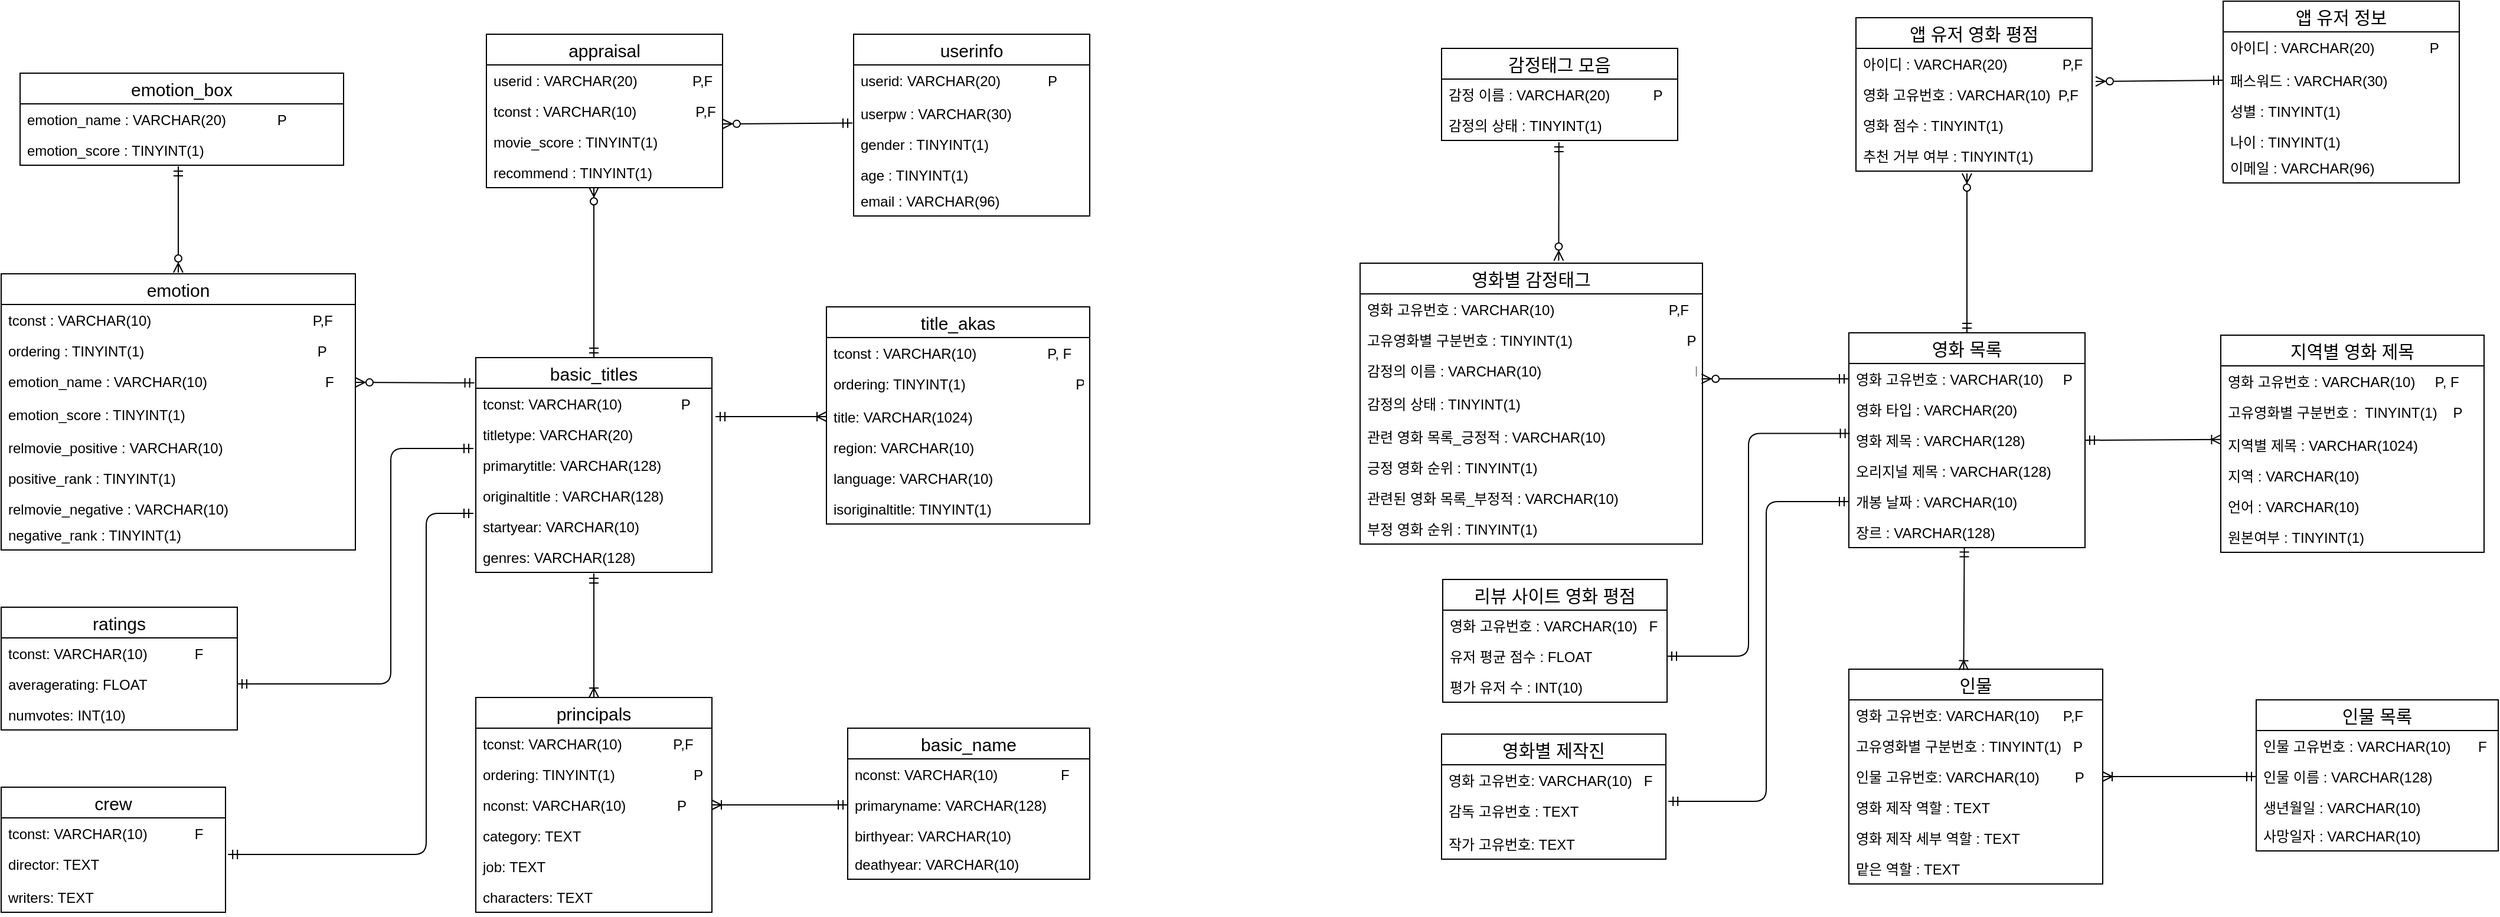<mxfile pages="1" version="11.2.1" type="device"><diagram id="sOajWOalofP42Rp4OUkH" name="페이지-1"><mxGraphModel dx="3399" dy="3092" grid="1" gridSize="10" guides="1" tooltips="1" connect="1" arrows="1" fold="1" page="1" pageScale="1" pageWidth="827" pageHeight="1169" background="#FFFFFF" math="0" shadow="0"><root><mxCell id="0"/><mxCell id="1" parent="0"/><mxCell id="unafN3oEs9riBc13xhDx-1" value="principals" style="swimlane;fontStyle=0;childLayout=stackLayout;horizontal=1;startSize=26;fillColor=none;horizontalStack=0;resizeParent=1;resizeParentMax=0;resizeLast=0;collapsible=1;marginBottom=0;fontSize=15;" parent="1" vertex="1"><mxGeometry x="-1328" y="-826" width="200" height="182" as="geometry"><mxRectangle x="-1328" y="-826" width="100" height="26" as="alternateBounds"/></mxGeometry></mxCell><mxCell id="unafN3oEs9riBc13xhDx-2" value="tconst: VARCHAR(10)             P,F&#10;" style="text;strokeColor=none;fillColor=none;align=left;verticalAlign=top;spacingLeft=4;spacingRight=4;overflow=hidden;rotatable=0;points=[[0,0.5],[1,0.5]];portConstraint=eastwest;" parent="unafN3oEs9riBc13xhDx-1" vertex="1"><mxGeometry y="26" width="200" height="26" as="geometry"/></mxCell><mxCell id="unafN3oEs9riBc13xhDx-65" value="ordering: TINYINT(1)                    P" style="text;strokeColor=none;fillColor=none;align=left;verticalAlign=top;spacingLeft=4;spacingRight=4;overflow=hidden;rotatable=0;points=[[0,0.5],[1,0.5]];portConstraint=eastwest;" parent="unafN3oEs9riBc13xhDx-1" vertex="1"><mxGeometry y="52" width="200" height="26" as="geometry"/></mxCell><mxCell id="unafN3oEs9riBc13xhDx-5" value="nconst: VARCHAR(10)             P" style="text;strokeColor=none;fillColor=none;align=left;verticalAlign=top;spacingLeft=4;spacingRight=4;overflow=hidden;rotatable=0;points=[[0,0.5],[1,0.5]];portConstraint=eastwest;" parent="unafN3oEs9riBc13xhDx-1" vertex="1"><mxGeometry y="78" width="200" height="26" as="geometry"/></mxCell><mxCell id="LDyvSLcfqsrgPb8HqYmG-8" value="category: TEXT" style="text;strokeColor=none;fillColor=none;align=left;verticalAlign=top;spacingLeft=4;spacingRight=4;overflow=hidden;rotatable=0;points=[[0,0.5],[1,0.5]];portConstraint=eastwest;" parent="unafN3oEs9riBc13xhDx-1" vertex="1"><mxGeometry y="104" width="200" height="26" as="geometry"/></mxCell><mxCell id="unafN3oEs9riBc13xhDx-12" value="job: TEXT" style="text;strokeColor=none;fillColor=none;align=left;verticalAlign=top;spacingLeft=4;spacingRight=4;overflow=hidden;rotatable=0;points=[[0,0.5],[1,0.5]];portConstraint=eastwest;" parent="unafN3oEs9riBc13xhDx-1" vertex="1"><mxGeometry y="130" width="200" height="26" as="geometry"/></mxCell><mxCell id="unafN3oEs9riBc13xhDx-11" value="characters: TEXT" style="text;strokeColor=none;fillColor=none;align=left;verticalAlign=top;spacingLeft=4;spacingRight=4;overflow=hidden;rotatable=0;points=[[0,0.5],[1,0.5]];portConstraint=eastwest;" parent="unafN3oEs9riBc13xhDx-1" vertex="1"><mxGeometry y="156" width="200" height="26" as="geometry"/></mxCell><mxCell id="unafN3oEs9riBc13xhDx-14" value="basic_titles" style="swimlane;fontStyle=0;childLayout=stackLayout;horizontal=1;startSize=26;fillColor=none;horizontalStack=0;resizeParent=1;resizeParentMax=0;resizeLast=0;collapsible=1;marginBottom=0;fontSize=15;" parent="1" vertex="1"><mxGeometry x="-1328" y="-1114" width="200" height="182" as="geometry"/></mxCell><mxCell id="unafN3oEs9riBc13xhDx-15" value="tconst: VARCHAR(10)               P" style="text;strokeColor=none;fillColor=none;align=left;verticalAlign=top;spacingLeft=4;spacingRight=4;overflow=hidden;rotatable=0;points=[[0,0.5],[1,0.5]];portConstraint=eastwest;" parent="unafN3oEs9riBc13xhDx-14" vertex="1"><mxGeometry y="26" width="200" height="26" as="geometry"/></mxCell><mxCell id="unafN3oEs9riBc13xhDx-16" value="titletype: VARCHAR(20)" style="text;strokeColor=none;fillColor=none;align=left;verticalAlign=top;spacingLeft=4;spacingRight=4;overflow=hidden;rotatable=0;points=[[0,0.5],[1,0.5]];portConstraint=eastwest;" parent="unafN3oEs9riBc13xhDx-14" vertex="1"><mxGeometry y="52" width="200" height="26" as="geometry"/></mxCell><mxCell id="unafN3oEs9riBc13xhDx-17" value="primarytitle: VARCHAR(128)" style="text;strokeColor=none;fillColor=none;align=left;verticalAlign=top;spacingLeft=4;spacingRight=4;overflow=hidden;rotatable=0;points=[[0,0.5],[1,0.5]];portConstraint=eastwest;" parent="unafN3oEs9riBc13xhDx-14" vertex="1"><mxGeometry y="78" width="200" height="26" as="geometry"/></mxCell><mxCell id="unafN3oEs9riBc13xhDx-18" value="originaltitle : VARCHAR(128)" style="text;strokeColor=none;fillColor=none;align=left;verticalAlign=top;spacingLeft=4;spacingRight=4;overflow=hidden;rotatable=0;points=[[0,0.5],[1,0.5]];portConstraint=eastwest;" parent="unafN3oEs9riBc13xhDx-14" vertex="1"><mxGeometry y="104" width="200" height="26" as="geometry"/></mxCell><mxCell id="R6sBIjJAqHgI2hsBgSnD-3" value="startyear: VARCHAR(10)" style="text;strokeColor=none;fillColor=none;align=left;verticalAlign=top;spacingLeft=4;spacingRight=4;overflow=hidden;rotatable=0;points=[[0,0.5],[1,0.5]];portConstraint=eastwest;" parent="unafN3oEs9riBc13xhDx-14" vertex="1"><mxGeometry y="130" width="200" height="26" as="geometry"/></mxCell><mxCell id="R6sBIjJAqHgI2hsBgSnD-2" value="genres: VARCHAR(128)" style="text;strokeColor=none;fillColor=none;align=left;verticalAlign=top;spacingLeft=4;spacingRight=4;overflow=hidden;rotatable=0;points=[[0,0.5],[1,0.5]];portConstraint=eastwest;" parent="unafN3oEs9riBc13xhDx-14" vertex="1"><mxGeometry y="156" width="200" height="26" as="geometry"/></mxCell><mxCell id="unafN3oEs9riBc13xhDx-21" value="basic_name" style="swimlane;fontStyle=0;childLayout=stackLayout;horizontal=1;startSize=26;fillColor=none;horizontalStack=0;resizeParent=1;resizeParentMax=0;resizeLast=0;collapsible=1;marginBottom=0;fontSize=15;" parent="1" vertex="1"><mxGeometry x="-1013" y="-800" width="205" height="128" as="geometry"/></mxCell><mxCell id="unafN3oEs9riBc13xhDx-22" value="nconst: VARCHAR(10)                F" style="text;strokeColor=none;fillColor=none;align=left;verticalAlign=top;spacingLeft=4;spacingRight=4;overflow=hidden;rotatable=0;points=[[0,0.5],[1,0.5]];portConstraint=eastwest;" parent="unafN3oEs9riBc13xhDx-21" vertex="1"><mxGeometry y="26" width="205" height="26" as="geometry"/></mxCell><mxCell id="unafN3oEs9riBc13xhDx-23" value="primaryname: VARCHAR(128)" style="text;strokeColor=none;fillColor=none;align=left;verticalAlign=top;spacingLeft=4;spacingRight=4;overflow=hidden;rotatable=0;points=[[0,0.5],[1,0.5]];portConstraint=eastwest;" parent="unafN3oEs9riBc13xhDx-21" vertex="1"><mxGeometry y="52" width="205" height="26" as="geometry"/></mxCell><mxCell id="unafN3oEs9riBc13xhDx-24" value="birthyear: VARCHAR(10)" style="text;strokeColor=none;fillColor=none;align=left;verticalAlign=top;spacingLeft=4;spacingRight=4;overflow=hidden;rotatable=0;points=[[0,0.5],[1,0.5]];portConstraint=eastwest;" parent="unafN3oEs9riBc13xhDx-21" vertex="1"><mxGeometry y="78" width="205" height="24" as="geometry"/></mxCell><mxCell id="unafN3oEs9riBc13xhDx-25" value="deathyear: VARCHAR(10)" style="text;strokeColor=none;fillColor=none;align=left;verticalAlign=top;spacingLeft=4;spacingRight=4;overflow=hidden;rotatable=0;points=[[0,0.5],[1,0.5]];portConstraint=eastwest;" parent="unafN3oEs9riBc13xhDx-21" vertex="1"><mxGeometry y="102" width="205" height="26" as="geometry"/></mxCell><mxCell id="unafN3oEs9riBc13xhDx-26" value="crew" style="swimlane;fontStyle=0;childLayout=stackLayout;horizontal=1;startSize=26;fillColor=none;horizontalStack=0;resizeParent=1;resizeParentMax=0;resizeLast=0;collapsible=1;marginBottom=0;fontSize=15;" parent="1" vertex="1"><mxGeometry x="-1730" y="-750" width="190" height="106" as="geometry"/></mxCell><mxCell id="unafN3oEs9riBc13xhDx-27" value="tconst: VARCHAR(10)            F" style="text;strokeColor=none;fillColor=none;align=left;verticalAlign=top;spacingLeft=4;spacingRight=4;overflow=hidden;rotatable=0;points=[[0,0.5],[1,0.5]];portConstraint=eastwest;" parent="unafN3oEs9riBc13xhDx-26" vertex="1"><mxGeometry y="26" width="190" height="26" as="geometry"/></mxCell><mxCell id="unafN3oEs9riBc13xhDx-28" value="director: TEXT" style="text;strokeColor=none;fillColor=none;align=left;verticalAlign=top;spacingLeft=4;spacingRight=4;overflow=hidden;rotatable=0;points=[[0,0.5],[1,0.5]];portConstraint=eastwest;" parent="unafN3oEs9riBc13xhDx-26" vertex="1"><mxGeometry y="52" width="190" height="28" as="geometry"/></mxCell><mxCell id="unafN3oEs9riBc13xhDx-29" value="writers: TEXT" style="text;strokeColor=none;fillColor=none;align=left;verticalAlign=top;spacingLeft=4;spacingRight=4;overflow=hidden;rotatable=0;points=[[0,0.5],[1,0.5]];portConstraint=eastwest;" parent="unafN3oEs9riBc13xhDx-26" vertex="1"><mxGeometry y="80" width="190" height="26" as="geometry"/></mxCell><mxCell id="unafN3oEs9riBc13xhDx-31" value="title_akas" style="swimlane;fontStyle=0;childLayout=stackLayout;horizontal=1;startSize=26;fillColor=none;horizontalStack=0;resizeParent=1;resizeParentMax=0;resizeLast=0;collapsible=1;marginBottom=0;fontSize=15;" parent="1" vertex="1"><mxGeometry x="-1031" y="-1157" width="223" height="184" as="geometry"/></mxCell><mxCell id="unafN3oEs9riBc13xhDx-32" value="tconst : VARCHAR(10)                  P, F" style="text;strokeColor=none;fillColor=none;align=left;verticalAlign=top;spacingLeft=4;spacingRight=4;overflow=hidden;rotatable=0;points=[[0,0.5],[1,0.5]];portConstraint=eastwest;" parent="unafN3oEs9riBc13xhDx-31" vertex="1"><mxGeometry y="26" width="223" height="26" as="geometry"/></mxCell><mxCell id="unafN3oEs9riBc13xhDx-33" value="ordering: TINYINT(1)                            P" style="text;strokeColor=none;fillColor=none;align=left;verticalAlign=top;spacingLeft=4;spacingRight=4;overflow=hidden;rotatable=0;points=[[0,0.5],[1,0.5]];portConstraint=eastwest;" parent="unafN3oEs9riBc13xhDx-31" vertex="1"><mxGeometry y="52" width="223" height="28" as="geometry"/></mxCell><mxCell id="unafN3oEs9riBc13xhDx-42" value="title: VARCHAR(1024)" style="text;strokeColor=none;fillColor=none;align=left;verticalAlign=top;spacingLeft=4;spacingRight=4;overflow=hidden;rotatable=0;points=[[0,0.5],[1,0.5]];portConstraint=eastwest;" parent="unafN3oEs9riBc13xhDx-31" vertex="1"><mxGeometry y="80" width="223" height="26" as="geometry"/></mxCell><mxCell id="unafN3oEs9riBc13xhDx-44" value="region: VARCHAR(10)" style="text;strokeColor=none;fillColor=none;align=left;verticalAlign=top;spacingLeft=4;spacingRight=4;overflow=hidden;rotatable=0;points=[[0,0.5],[1,0.5]];portConstraint=eastwest;" parent="unafN3oEs9riBc13xhDx-31" vertex="1"><mxGeometry y="106" width="223" height="26" as="geometry"/></mxCell><mxCell id="unafN3oEs9riBc13xhDx-41" value="language: VARCHAR(10)" style="text;strokeColor=none;fillColor=none;align=left;verticalAlign=top;spacingLeft=4;spacingRight=4;overflow=hidden;rotatable=0;points=[[0,0.5],[1,0.5]];portConstraint=eastwest;" parent="unafN3oEs9riBc13xhDx-31" vertex="1"><mxGeometry y="132" width="223" height="26" as="geometry"/></mxCell><mxCell id="unafN3oEs9riBc13xhDx-35" value="isoriginaltitle: TINYINT(1)" style="text;strokeColor=none;fillColor=none;align=left;verticalAlign=top;spacingLeft=4;spacingRight=4;overflow=hidden;rotatable=0;points=[[0,0.5],[1,0.5]];portConstraint=eastwest;" parent="unafN3oEs9riBc13xhDx-31" vertex="1"><mxGeometry y="158" width="223" height="26" as="geometry"/></mxCell><mxCell id="ZAa2g4NeFyFSx5lkICHH-17" value="" style="edgeStyle=elbowEdgeStyle;fontSize=12;html=1;endArrow=ERmandOne;startArrow=ERmandOne;exitX=1;exitY=0.5;exitDx=0;exitDy=0;entryX=-0.01;entryY=-0.038;entryDx=0;entryDy=0;entryPerimeter=0;" parent="1" source="unafN3oEs9riBc13xhDx-38" target="unafN3oEs9riBc13xhDx-17" edge="1"><mxGeometry width="100" height="100" relative="1" as="geometry"><mxPoint x="-1338" y="-705" as="sourcePoint"/><mxPoint x="-1331" y="-963" as="targetPoint"/><Array as="points"><mxPoint x="-1400" y="-920"/><mxPoint x="-1430" y="-880"/><mxPoint x="-1358" y="-804"/></Array></mxGeometry></mxCell><mxCell id="ZAa2g4NeFyFSx5lkICHH-18" value="" style="fontSize=12;html=1;endArrow=ERmandOne;startArrow=ERmandOne;exitX=1.011;exitY=0.179;exitDx=0;exitDy=0;exitPerimeter=0;edgeStyle=elbowEdgeStyle;entryX=-0.01;entryY=0.077;entryDx=0;entryDy=0;entryPerimeter=0;" parent="1" source="unafN3oEs9riBc13xhDx-28" target="R6sBIjJAqHgI2hsBgSnD-3" edge="1"><mxGeometry width="100" height="100" relative="1" as="geometry"><mxPoint x="-1397.5" y="-1090.5" as="sourcePoint"/><mxPoint x="-1350" y="-780" as="targetPoint"/><Array as="points"><mxPoint x="-1370" y="-860"/></Array></mxGeometry></mxCell><mxCell id="ZAa2g4NeFyFSx5lkICHH-30" value="" style="fontSize=12;html=1;endArrow=ERoneToMany;startArrow=ERmandOne;exitX=1.015;exitY=0.923;exitDx=0;exitDy=0;entryX=0;entryY=0.5;entryDx=0;entryDy=0;exitPerimeter=0;" parent="1" source="unafN3oEs9riBc13xhDx-15" target="unafN3oEs9riBc13xhDx-42" edge="1"><mxGeometry width="100" height="100" relative="1" as="geometry"><mxPoint x="-1118" y="-1034" as="sourcePoint"/><mxPoint x="-1078" y="-1024" as="targetPoint"/></mxGeometry></mxCell><mxCell id="M5zC4gWMA40c4Kz6L35v-1" value="userinfo" style="swimlane;fontStyle=0;childLayout=stackLayout;horizontal=1;startSize=26;fillColor=none;horizontalStack=0;resizeParent=1;resizeParentMax=0;resizeLast=0;collapsible=1;marginBottom=0;fontSize=15;" parent="1" vertex="1"><mxGeometry x="-1008" y="-1388" width="200" height="154" as="geometry"/></mxCell><mxCell id="M5zC4gWMA40c4Kz6L35v-2" value="userid: VARCHAR(20)            P" style="text;strokeColor=none;fillColor=none;align=left;verticalAlign=top;spacingLeft=4;spacingRight=4;overflow=hidden;rotatable=0;points=[[0,0.5],[1,0.5]];portConstraint=eastwest;" parent="M5zC4gWMA40c4Kz6L35v-1" vertex="1"><mxGeometry y="26" width="200" height="28" as="geometry"/></mxCell><mxCell id="M5zC4gWMA40c4Kz6L35v-4" value="userpw : VARCHAR(30)" style="text;strokeColor=none;fillColor=none;align=left;verticalAlign=top;spacingLeft=4;spacingRight=4;overflow=hidden;rotatable=0;points=[[0,0.5],[1,0.5]];portConstraint=eastwest;" parent="M5zC4gWMA40c4Kz6L35v-1" vertex="1"><mxGeometry y="54" width="200" height="26" as="geometry"/></mxCell><mxCell id="M5zC4gWMA40c4Kz6L35v-5" value="gender : TINYINT(1)" style="text;strokeColor=none;fillColor=none;align=left;verticalAlign=top;spacingLeft=4;spacingRight=4;overflow=hidden;rotatable=0;points=[[0,0.5],[1,0.5]];portConstraint=eastwest;" parent="M5zC4gWMA40c4Kz6L35v-1" vertex="1"><mxGeometry y="80" width="200" height="26" as="geometry"/></mxCell><mxCell id="M5zC4gWMA40c4Kz6L35v-6" value="age : TINYINT(1)" style="text;strokeColor=none;fillColor=none;align=left;verticalAlign=top;spacingLeft=4;spacingRight=4;overflow=hidden;rotatable=0;points=[[0,0.5],[1,0.5]];portConstraint=eastwest;" parent="M5zC4gWMA40c4Kz6L35v-1" vertex="1"><mxGeometry y="106" width="200" height="22" as="geometry"/></mxCell><mxCell id="M5zC4gWMA40c4Kz6L35v-8" value="email : VARCHAR(96)" style="text;strokeColor=none;fillColor=none;align=left;verticalAlign=top;spacingLeft=4;spacingRight=4;overflow=hidden;rotatable=0;points=[[0,0.5],[1,0.5]];portConstraint=eastwest;" parent="M5zC4gWMA40c4Kz6L35v-1" vertex="1"><mxGeometry y="128" width="200" height="26" as="geometry"/></mxCell><mxCell id="FmkLaqFrpHf8xXZrrPu1-1" value="appraisal" style="swimlane;fontStyle=0;childLayout=stackLayout;horizontal=1;startSize=26;fillColor=none;horizontalStack=0;resizeParent=1;resizeParentMax=0;resizeLast=0;collapsible=1;marginBottom=0;fontSize=15;" parent="1" vertex="1"><mxGeometry x="-1319" y="-1388" width="200" height="130" as="geometry"/></mxCell><mxCell id="FmkLaqFrpHf8xXZrrPu1-2" value="userid : VARCHAR(20)              P,F" style="text;strokeColor=none;fillColor=none;align=left;verticalAlign=top;spacingLeft=4;spacingRight=4;overflow=hidden;rotatable=0;points=[[0,0.5],[1,0.5]];portConstraint=eastwest;" parent="FmkLaqFrpHf8xXZrrPu1-1" vertex="1"><mxGeometry y="26" width="200" height="26" as="geometry"/></mxCell><mxCell id="FmkLaqFrpHf8xXZrrPu1-3" value="tconst : VARCHAR(10)               P,F" style="text;strokeColor=none;fillColor=none;align=left;verticalAlign=top;spacingLeft=4;spacingRight=4;overflow=hidden;rotatable=0;points=[[0,0.5],[1,0.5]];portConstraint=eastwest;" parent="FmkLaqFrpHf8xXZrrPu1-1" vertex="1"><mxGeometry y="52" width="200" height="26" as="geometry"/></mxCell><mxCell id="FmkLaqFrpHf8xXZrrPu1-8" value="movie_score : TINYINT(1)" style="text;strokeColor=none;fillColor=none;align=left;verticalAlign=top;spacingLeft=4;spacingRight=4;overflow=hidden;rotatable=0;points=[[0,0.5],[1,0.5]];portConstraint=eastwest;" parent="FmkLaqFrpHf8xXZrrPu1-1" vertex="1"><mxGeometry y="78" width="200" height="26" as="geometry"/></mxCell><mxCell id="eRnWLPPPc3MpcSyawY_X-75" value="recommend : TINYINT(1)" style="text;strokeColor=none;fillColor=none;align=left;verticalAlign=top;spacingLeft=4;spacingRight=4;overflow=hidden;rotatable=0;points=[[0,0.5],[1,0.5]];portConstraint=eastwest;" parent="FmkLaqFrpHf8xXZrrPu1-1" vertex="1"><mxGeometry y="104" width="200" height="26" as="geometry"/></mxCell><mxCell id="FmkLaqFrpHf8xXZrrPu1-27" value="인물" style="swimlane;fontStyle=0;childLayout=stackLayout;horizontal=1;startSize=26;fillColor=none;horizontalStack=0;resizeParent=1;resizeParentMax=0;resizeLast=0;collapsible=1;marginBottom=0;fontSize=15;" parent="1" vertex="1"><mxGeometry x="-165" y="-850" width="215" height="182" as="geometry"><mxRectangle x="-1328" y="-826" width="100" height="26" as="alternateBounds"/></mxGeometry></mxCell><mxCell id="FmkLaqFrpHf8xXZrrPu1-28" value="영화 고유번호: VARCHAR(10)      P,F&#10;" style="text;strokeColor=none;fillColor=none;align=left;verticalAlign=top;spacingLeft=4;spacingRight=4;overflow=hidden;rotatable=0;points=[[0,0.5],[1,0.5]];portConstraint=eastwest;" parent="FmkLaqFrpHf8xXZrrPu1-27" vertex="1"><mxGeometry y="26" width="215" height="26" as="geometry"/></mxCell><mxCell id="FmkLaqFrpHf8xXZrrPu1-29" value="고유영화별 구분번호 : TINYINT(1)   P" style="text;strokeColor=none;fillColor=none;align=left;verticalAlign=top;spacingLeft=4;spacingRight=4;overflow=hidden;rotatable=0;points=[[0,0.5],[1,0.5]];portConstraint=eastwest;" parent="FmkLaqFrpHf8xXZrrPu1-27" vertex="1"><mxGeometry y="52" width="215" height="26" as="geometry"/></mxCell><mxCell id="FmkLaqFrpHf8xXZrrPu1-30" value="인물 고유번호: VARCHAR(10)         P" style="text;strokeColor=none;fillColor=none;align=left;verticalAlign=top;spacingLeft=4;spacingRight=4;overflow=hidden;rotatable=0;points=[[0,0.5],[1,0.5]];portConstraint=eastwest;" parent="FmkLaqFrpHf8xXZrrPu1-27" vertex="1"><mxGeometry y="78" width="215" height="26" as="geometry"/></mxCell><mxCell id="FmkLaqFrpHf8xXZrrPu1-31" value="영화 제작 역할 : TEXT" style="text;strokeColor=none;fillColor=none;align=left;verticalAlign=top;spacingLeft=4;spacingRight=4;overflow=hidden;rotatable=0;points=[[0,0.5],[1,0.5]];portConstraint=eastwest;" parent="FmkLaqFrpHf8xXZrrPu1-27" vertex="1"><mxGeometry y="104" width="215" height="26" as="geometry"/></mxCell><mxCell id="FmkLaqFrpHf8xXZrrPu1-32" value="영화 제작 세부 역할 : TEXT" style="text;strokeColor=none;fillColor=none;align=left;verticalAlign=top;spacingLeft=4;spacingRight=4;overflow=hidden;rotatable=0;points=[[0,0.5],[1,0.5]];portConstraint=eastwest;" parent="FmkLaqFrpHf8xXZrrPu1-27" vertex="1"><mxGeometry y="130" width="215" height="26" as="geometry"/></mxCell><mxCell id="FmkLaqFrpHf8xXZrrPu1-33" value="맡은 역할 : TEXT" style="text;strokeColor=none;fillColor=none;align=left;verticalAlign=top;spacingLeft=4;spacingRight=4;overflow=hidden;rotatable=0;points=[[0,0.5],[1,0.5]];portConstraint=eastwest;" parent="FmkLaqFrpHf8xXZrrPu1-27" vertex="1"><mxGeometry y="156" width="215" height="26" as="geometry"/></mxCell><mxCell id="FmkLaqFrpHf8xXZrrPu1-34" value="영화 목록" style="swimlane;fontStyle=0;childLayout=stackLayout;horizontal=1;startSize=26;fillColor=none;horizontalStack=0;resizeParent=1;resizeParentMax=0;resizeLast=0;collapsible=1;marginBottom=0;fontSize=15;" parent="1" vertex="1"><mxGeometry x="-165" y="-1135" width="200" height="182" as="geometry"/></mxCell><mxCell id="FmkLaqFrpHf8xXZrrPu1-35" value="영화 고유번호 : VARCHAR(10)     P" style="text;strokeColor=none;fillColor=none;align=left;verticalAlign=top;spacingLeft=4;spacingRight=4;overflow=hidden;rotatable=0;points=[[0,0.5],[1,0.5]];portConstraint=eastwest;" parent="FmkLaqFrpHf8xXZrrPu1-34" vertex="1"><mxGeometry y="26" width="200" height="26" as="geometry"/></mxCell><mxCell id="FmkLaqFrpHf8xXZrrPu1-36" value="영화 타입 : VARCHAR(20)" style="text;strokeColor=none;fillColor=none;align=left;verticalAlign=top;spacingLeft=4;spacingRight=4;overflow=hidden;rotatable=0;points=[[0,0.5],[1,0.5]];portConstraint=eastwest;" parent="FmkLaqFrpHf8xXZrrPu1-34" vertex="1"><mxGeometry y="52" width="200" height="26" as="geometry"/></mxCell><mxCell id="FmkLaqFrpHf8xXZrrPu1-37" value="영화 제목 : VARCHAR(128)" style="text;strokeColor=none;fillColor=none;align=left;verticalAlign=top;spacingLeft=4;spacingRight=4;overflow=hidden;rotatable=0;points=[[0,0.5],[1,0.5]];portConstraint=eastwest;" parent="FmkLaqFrpHf8xXZrrPu1-34" vertex="1"><mxGeometry y="78" width="200" height="26" as="geometry"/></mxCell><mxCell id="FmkLaqFrpHf8xXZrrPu1-38" value="오리지널 제목 : VARCHAR(128)" style="text;strokeColor=none;fillColor=none;align=left;verticalAlign=top;spacingLeft=4;spacingRight=4;overflow=hidden;rotatable=0;points=[[0,0.5],[1,0.5]];portConstraint=eastwest;" parent="FmkLaqFrpHf8xXZrrPu1-34" vertex="1"><mxGeometry y="104" width="200" height="26" as="geometry"/></mxCell><mxCell id="FmkLaqFrpHf8xXZrrPu1-39" value="개봉 날짜 : VARCHAR(10)" style="text;strokeColor=none;fillColor=none;align=left;verticalAlign=top;spacingLeft=4;spacingRight=4;overflow=hidden;rotatable=0;points=[[0,0.5],[1,0.5]];portConstraint=eastwest;" parent="FmkLaqFrpHf8xXZrrPu1-34" vertex="1"><mxGeometry y="130" width="200" height="26" as="geometry"/></mxCell><mxCell id="FmkLaqFrpHf8xXZrrPu1-40" value="장르 : VARCHAR(128)" style="text;strokeColor=none;fillColor=none;align=left;verticalAlign=top;spacingLeft=4;spacingRight=4;overflow=hidden;rotatable=0;points=[[0,0.5],[1,0.5]];portConstraint=eastwest;" parent="FmkLaqFrpHf8xXZrrPu1-34" vertex="1"><mxGeometry y="156" width="200" height="26" as="geometry"/></mxCell><mxCell id="FmkLaqFrpHf8xXZrrPu1-41" value="인물 목록" style="swimlane;fontStyle=0;childLayout=stackLayout;horizontal=1;startSize=26;fillColor=none;horizontalStack=0;resizeParent=1;resizeParentMax=0;resizeLast=0;collapsible=1;marginBottom=0;fontSize=15;" parent="1" vertex="1"><mxGeometry x="180" y="-824" width="205" height="128" as="geometry"/></mxCell><mxCell id="FmkLaqFrpHf8xXZrrPu1-42" value="인물 고유번호 : VARCHAR(10)       F" style="text;strokeColor=none;fillColor=none;align=left;verticalAlign=top;spacingLeft=4;spacingRight=4;overflow=hidden;rotatable=0;points=[[0,0.5],[1,0.5]];portConstraint=eastwest;" parent="FmkLaqFrpHf8xXZrrPu1-41" vertex="1"><mxGeometry y="26" width="205" height="26" as="geometry"/></mxCell><mxCell id="FmkLaqFrpHf8xXZrrPu1-43" value="인물 이름 : VARCHAR(128)" style="text;strokeColor=none;fillColor=none;align=left;verticalAlign=top;spacingLeft=4;spacingRight=4;overflow=hidden;rotatable=0;points=[[0,0.5],[1,0.5]];portConstraint=eastwest;" parent="FmkLaqFrpHf8xXZrrPu1-41" vertex="1"><mxGeometry y="52" width="205" height="26" as="geometry"/></mxCell><mxCell id="FmkLaqFrpHf8xXZrrPu1-44" value="생년월일 : VARCHAR(10)" style="text;strokeColor=none;fillColor=none;align=left;verticalAlign=top;spacingLeft=4;spacingRight=4;overflow=hidden;rotatable=0;points=[[0,0.5],[1,0.5]];portConstraint=eastwest;" parent="FmkLaqFrpHf8xXZrrPu1-41" vertex="1"><mxGeometry y="78" width="205" height="24" as="geometry"/></mxCell><mxCell id="FmkLaqFrpHf8xXZrrPu1-45" value="사망일자 : VARCHAR(10)" style="text;strokeColor=none;fillColor=none;align=left;verticalAlign=top;spacingLeft=4;spacingRight=4;overflow=hidden;rotatable=0;points=[[0,0.5],[1,0.5]];portConstraint=eastwest;" parent="FmkLaqFrpHf8xXZrrPu1-41" vertex="1"><mxGeometry y="102" width="205" height="26" as="geometry"/></mxCell><mxCell id="FmkLaqFrpHf8xXZrrPu1-46" value="영화별 제작진" style="swimlane;fontStyle=0;childLayout=stackLayout;horizontal=1;startSize=26;fillColor=none;horizontalStack=0;resizeParent=1;resizeParentMax=0;resizeLast=0;collapsible=1;marginBottom=0;fontSize=15;" parent="1" vertex="1"><mxGeometry x="-510" y="-795" width="190" height="106" as="geometry"/></mxCell><mxCell id="FmkLaqFrpHf8xXZrrPu1-47" value="영화 고유번호: VARCHAR(10)   F" style="text;strokeColor=none;fillColor=none;align=left;verticalAlign=top;spacingLeft=4;spacingRight=4;overflow=hidden;rotatable=0;points=[[0,0.5],[1,0.5]];portConstraint=eastwest;" parent="FmkLaqFrpHf8xXZrrPu1-46" vertex="1"><mxGeometry y="26" width="190" height="26" as="geometry"/></mxCell><mxCell id="FmkLaqFrpHf8xXZrrPu1-48" value="감독 고유번호 : TEXT" style="text;strokeColor=none;fillColor=none;align=left;verticalAlign=top;spacingLeft=4;spacingRight=4;overflow=hidden;rotatable=0;points=[[0,0.5],[1,0.5]];portConstraint=eastwest;" parent="FmkLaqFrpHf8xXZrrPu1-46" vertex="1"><mxGeometry y="52" width="190" height="28" as="geometry"/></mxCell><mxCell id="FmkLaqFrpHf8xXZrrPu1-49" value="작가 고유번호: TEXT" style="text;strokeColor=none;fillColor=none;align=left;verticalAlign=top;spacingLeft=4;spacingRight=4;overflow=hidden;rotatable=0;points=[[0,0.5],[1,0.5]];portConstraint=eastwest;" parent="FmkLaqFrpHf8xXZrrPu1-46" vertex="1"><mxGeometry y="80" width="190" height="26" as="geometry"/></mxCell><mxCell id="FmkLaqFrpHf8xXZrrPu1-50" value="지역별 영화 제목" style="swimlane;fontStyle=0;childLayout=stackLayout;horizontal=1;startSize=26;fillColor=none;horizontalStack=0;resizeParent=1;resizeParentMax=0;resizeLast=0;collapsible=1;marginBottom=0;fontSize=15;" parent="1" vertex="1"><mxGeometry x="150" y="-1133" width="223" height="184" as="geometry"/></mxCell><mxCell id="FmkLaqFrpHf8xXZrrPu1-51" value="영화 고유번호 : VARCHAR(10)     P, F" style="text;strokeColor=none;fillColor=none;align=left;verticalAlign=top;spacingLeft=4;spacingRight=4;overflow=hidden;rotatable=0;points=[[0,0.5],[1,0.5]];portConstraint=eastwest;" parent="FmkLaqFrpHf8xXZrrPu1-50" vertex="1"><mxGeometry y="26" width="223" height="26" as="geometry"/></mxCell><mxCell id="FmkLaqFrpHf8xXZrrPu1-52" value="고유영화별 구분번호 :  TINYINT(1)    P" style="text;strokeColor=none;fillColor=none;align=left;verticalAlign=top;spacingLeft=4;spacingRight=4;overflow=hidden;rotatable=0;points=[[0,0.5],[1,0.5]];portConstraint=eastwest;" parent="FmkLaqFrpHf8xXZrrPu1-50" vertex="1"><mxGeometry y="52" width="223" height="28" as="geometry"/></mxCell><mxCell id="FmkLaqFrpHf8xXZrrPu1-53" value="지역별 제목 : VARCHAR(1024)" style="text;strokeColor=none;fillColor=none;align=left;verticalAlign=top;spacingLeft=4;spacingRight=4;overflow=hidden;rotatable=0;points=[[0,0.5],[1,0.5]];portConstraint=eastwest;" parent="FmkLaqFrpHf8xXZrrPu1-50" vertex="1"><mxGeometry y="80" width="223" height="26" as="geometry"/></mxCell><mxCell id="FmkLaqFrpHf8xXZrrPu1-54" value="지역 : VARCHAR(10)" style="text;strokeColor=none;fillColor=none;align=left;verticalAlign=top;spacingLeft=4;spacingRight=4;overflow=hidden;rotatable=0;points=[[0,0.5],[1,0.5]];portConstraint=eastwest;" parent="FmkLaqFrpHf8xXZrrPu1-50" vertex="1"><mxGeometry y="106" width="223" height="26" as="geometry"/></mxCell><mxCell id="FmkLaqFrpHf8xXZrrPu1-55" value="언어 : VARCHAR(10)" style="text;strokeColor=none;fillColor=none;align=left;verticalAlign=top;spacingLeft=4;spacingRight=4;overflow=hidden;rotatable=0;points=[[0,0.5],[1,0.5]];portConstraint=eastwest;" parent="FmkLaqFrpHf8xXZrrPu1-50" vertex="1"><mxGeometry y="132" width="223" height="26" as="geometry"/></mxCell><mxCell id="FmkLaqFrpHf8xXZrrPu1-58" value="원본여부 : TINYINT(1)" style="text;strokeColor=none;fillColor=none;align=left;verticalAlign=top;spacingLeft=4;spacingRight=4;overflow=hidden;rotatable=0;points=[[0,0.5],[1,0.5]];portConstraint=eastwest;" parent="FmkLaqFrpHf8xXZrrPu1-50" vertex="1"><mxGeometry y="158" width="223" height="26" as="geometry"/></mxCell><mxCell id="FmkLaqFrpHf8xXZrrPu1-59" value="리뷰 사이트 영화 평점" style="swimlane;fontStyle=0;childLayout=stackLayout;horizontal=1;startSize=26;fillColor=none;horizontalStack=0;resizeParent=1;resizeParentMax=0;resizeLast=0;collapsible=1;marginBottom=0;fontSize=15;" parent="1" vertex="1"><mxGeometry x="-509" y="-926" width="190" height="104" as="geometry"/></mxCell><mxCell id="FmkLaqFrpHf8xXZrrPu1-60" value="영화 고유번호 : VARCHAR(10)   F" style="text;strokeColor=none;fillColor=none;align=left;verticalAlign=top;spacingLeft=4;spacingRight=4;overflow=hidden;rotatable=0;points=[[0,0.5],[1,0.5]];portConstraint=eastwest;" parent="FmkLaqFrpHf8xXZrrPu1-59" vertex="1"><mxGeometry y="26" width="190" height="26" as="geometry"/></mxCell><mxCell id="FmkLaqFrpHf8xXZrrPu1-61" value="유저 평균 점수 : FLOAT" style="text;strokeColor=none;fillColor=none;align=left;verticalAlign=top;spacingLeft=4;spacingRight=4;overflow=hidden;rotatable=0;points=[[0,0.5],[1,0.5]];portConstraint=eastwest;" parent="FmkLaqFrpHf8xXZrrPu1-59" vertex="1"><mxGeometry y="52" width="190" height="26" as="geometry"/></mxCell><mxCell id="FmkLaqFrpHf8xXZrrPu1-62" value="평가 유저 수 : INT(10)" style="text;strokeColor=none;fillColor=none;align=left;verticalAlign=top;spacingLeft=4;spacingRight=4;overflow=hidden;rotatable=0;points=[[0,0.5],[1,0.5]];portConstraint=eastwest;" parent="FmkLaqFrpHf8xXZrrPu1-59" vertex="1"><mxGeometry y="78" width="190" height="26" as="geometry"/></mxCell><mxCell id="FmkLaqFrpHf8xXZrrPu1-63" value="영화별 감정태그" style="swimlane;fontStyle=0;childLayout=stackLayout;horizontal=1;startSize=26;fillColor=none;horizontalStack=0;resizeParent=1;resizeParentMax=0;resizeLast=0;collapsible=1;marginBottom=0;fontSize=15;" parent="1" vertex="1"><mxGeometry x="-579" y="-1194" width="290" height="238" as="geometry"/></mxCell><mxCell id="FmkLaqFrpHf8xXZrrPu1-64" value="영화 고유번호 : VARCHAR(10)                             P,F" style="text;strokeColor=none;fillColor=none;align=left;verticalAlign=top;spacingLeft=4;spacingRight=4;overflow=hidden;rotatable=0;points=[[0,0.5],[1,0.5]];portConstraint=eastwest;" parent="FmkLaqFrpHf8xXZrrPu1-63" vertex="1"><mxGeometry y="26" width="290" height="26" as="geometry"/></mxCell><mxCell id="eRnWLPPPc3MpcSyawY_X-22" value="고유영화별 구분번호 : TINYINT(1)                             P" style="text;strokeColor=none;fillColor=none;align=left;verticalAlign=top;spacingLeft=4;spacingRight=4;overflow=hidden;rotatable=0;points=[[0,0.5],[1,0.5]];portConstraint=eastwest;" parent="FmkLaqFrpHf8xXZrrPu1-63" vertex="1"><mxGeometry y="52" width="290" height="26" as="geometry"/></mxCell><mxCell id="FmkLaqFrpHf8xXZrrPu1-67" value="감정의 이름 : VARCHAR(10)                                       F" style="text;strokeColor=none;fillColor=none;align=left;verticalAlign=top;spacingLeft=4;spacingRight=4;overflow=hidden;rotatable=0;points=[[0,0.5],[1,0.5]];portConstraint=eastwest;" parent="FmkLaqFrpHf8xXZrrPu1-63" vertex="1"><mxGeometry y="78" width="290" height="28" as="geometry"/></mxCell><mxCell id="eRnWLPPPc3MpcSyawY_X-23" value="감정의 상태 : TINYINT(1) " style="text;strokeColor=none;fillColor=none;align=left;verticalAlign=top;spacingLeft=4;spacingRight=4;overflow=hidden;rotatable=0;points=[[0,0.5],[1,0.5]];portConstraint=eastwest;" parent="FmkLaqFrpHf8xXZrrPu1-63" vertex="1"><mxGeometry y="106" width="290" height="28" as="geometry"/></mxCell><mxCell id="eRnWLPPPc3MpcSyawY_X-21" value="관련 영화 목록_긍정적 : VARCHAR(10)" style="text;strokeColor=none;fillColor=none;align=left;verticalAlign=top;spacingLeft=4;spacingRight=4;overflow=hidden;rotatable=0;points=[[0,0.5],[1,0.5]];portConstraint=eastwest;" parent="FmkLaqFrpHf8xXZrrPu1-63" vertex="1"><mxGeometry y="134" width="290" height="26" as="geometry"/></mxCell><mxCell id="K9TvKe0-owbam0Df2WyF-1" value="긍정 영화 순위 : TINYINT(1)" style="text;strokeColor=none;fillColor=none;align=left;verticalAlign=top;spacingLeft=4;spacingRight=4;overflow=hidden;rotatable=0;points=[[0,0.5],[1,0.5]];portConstraint=eastwest;" parent="FmkLaqFrpHf8xXZrrPu1-63" vertex="1"><mxGeometry y="160" width="290" height="26" as="geometry"/></mxCell><mxCell id="FmkLaqFrpHf8xXZrrPu1-68" value="관련된 영화 목록_부정적 : VARCHAR(10)" style="text;strokeColor=none;fillColor=none;align=left;verticalAlign=top;spacingLeft=4;spacingRight=4;overflow=hidden;rotatable=0;points=[[0,0.5],[1,0.5]];portConstraint=eastwest;" parent="FmkLaqFrpHf8xXZrrPu1-63" vertex="1"><mxGeometry y="186" width="290" height="26" as="geometry"/></mxCell><mxCell id="K9TvKe0-owbam0Df2WyF-2" value="부정 영화 순위 : TINYINT(1)" style="text;strokeColor=none;fillColor=none;align=left;verticalAlign=top;spacingLeft=4;spacingRight=4;overflow=hidden;rotatable=0;points=[[0,0.5],[1,0.5]];portConstraint=eastwest;" parent="FmkLaqFrpHf8xXZrrPu1-63" vertex="1"><mxGeometry y="212" width="290" height="26" as="geometry"/></mxCell><mxCell id="FmkLaqFrpHf8xXZrrPu1-69" value="" style="edgeStyle=elbowEdgeStyle;fontSize=12;html=1;endArrow=ERmandOne;startArrow=ERmandOne;exitX=1;exitY=0.5;exitDx=0;exitDy=0;entryX=0.004;entryY=0.28;entryDx=0;entryDy=0;entryPerimeter=0;" parent="1" source="FmkLaqFrpHf8xXZrrPu1-61" target="FmkLaqFrpHf8xXZrrPu1-37" edge="1"><mxGeometry width="100" height="100" relative="1" as="geometry"><mxPoint x="-175" y="-726" as="sourcePoint"/><mxPoint x="-169" y="-1050" as="targetPoint"/><Array as="points"><mxPoint x="-250" y="-1020"/></Array></mxGeometry></mxCell><mxCell id="FmkLaqFrpHf8xXZrrPu1-70" value="" style="fontSize=12;html=1;endArrow=ERmandOne;startArrow=ERmandOne;exitX=1.011;exitY=0.179;exitDx=0;exitDy=0;entryX=0;entryY=0.5;entryDx=0;entryDy=0;exitPerimeter=0;edgeStyle=elbowEdgeStyle;" parent="1" source="FmkLaqFrpHf8xXZrrPu1-48" target="FmkLaqFrpHf8xXZrrPu1-39" edge="1"><mxGeometry width="100" height="100" relative="1" as="geometry"><mxPoint x="-234.5" y="-1111.5" as="sourcePoint"/><mxPoint x="-157" y="-1076" as="targetPoint"/><Array as="points"><mxPoint x="-235" y="-945"/></Array></mxGeometry></mxCell><mxCell id="FmkLaqFrpHf8xXZrrPu1-72" value="" style="fontSize=12;html=1;endArrow=ERoneToMany;startArrow=ERmandOne;exitX=1;exitY=0.5;exitDx=0;exitDy=0;entryX=0.001;entryY=0.324;entryDx=0;entryDy=0;entryPerimeter=0;" parent="1" source="FmkLaqFrpHf8xXZrrPu1-37" target="FmkLaqFrpHf8xXZrrPu1-53" edge="1"><mxGeometry width="100" height="100" relative="1" as="geometry"><mxPoint x="45" y="-1055" as="sourcePoint"/><mxPoint x="146" y="-1044" as="targetPoint"/></mxGeometry></mxCell><mxCell id="FmkLaqFrpHf8xXZrrPu1-75" value="앱 유저 정보" style="swimlane;fontStyle=0;childLayout=stackLayout;horizontal=1;startSize=26;fillColor=none;horizontalStack=0;resizeParent=1;resizeParentMax=0;resizeLast=0;collapsible=1;marginBottom=0;fontSize=15;" parent="1" vertex="1"><mxGeometry x="152" y="-1416" width="200" height="154" as="geometry"/></mxCell><mxCell id="FmkLaqFrpHf8xXZrrPu1-76" value="아이디 : VARCHAR(20)              P" style="text;strokeColor=none;fillColor=none;align=left;verticalAlign=top;spacingLeft=4;spacingRight=4;overflow=hidden;rotatable=0;points=[[0,0.5],[1,0.5]];portConstraint=eastwest;" parent="FmkLaqFrpHf8xXZrrPu1-75" vertex="1"><mxGeometry y="26" width="200" height="28" as="geometry"/></mxCell><mxCell id="FmkLaqFrpHf8xXZrrPu1-77" value="패스워드 : VARCHAR(30)" style="text;strokeColor=none;fillColor=none;align=left;verticalAlign=top;spacingLeft=4;spacingRight=4;overflow=hidden;rotatable=0;points=[[0,0.5],[1,0.5]];portConstraint=eastwest;" parent="FmkLaqFrpHf8xXZrrPu1-75" vertex="1"><mxGeometry y="54" width="200" height="26" as="geometry"/></mxCell><mxCell id="FmkLaqFrpHf8xXZrrPu1-78" value="성별 : TINYINT(1)" style="text;strokeColor=none;fillColor=none;align=left;verticalAlign=top;spacingLeft=4;spacingRight=4;overflow=hidden;rotatable=0;points=[[0,0.5],[1,0.5]];portConstraint=eastwest;" parent="FmkLaqFrpHf8xXZrrPu1-75" vertex="1"><mxGeometry y="80" width="200" height="26" as="geometry"/></mxCell><mxCell id="FmkLaqFrpHf8xXZrrPu1-79" value="나이 : TINYINT(1)" style="text;strokeColor=none;fillColor=none;align=left;verticalAlign=top;spacingLeft=4;spacingRight=4;overflow=hidden;rotatable=0;points=[[0,0.5],[1,0.5]];portConstraint=eastwest;" parent="FmkLaqFrpHf8xXZrrPu1-75" vertex="1"><mxGeometry y="106" width="200" height="22" as="geometry"/></mxCell><mxCell id="FmkLaqFrpHf8xXZrrPu1-80" value="이메일 : VARCHAR(96)" style="text;strokeColor=none;fillColor=none;align=left;verticalAlign=top;spacingLeft=4;spacingRight=4;overflow=hidden;rotatable=0;points=[[0,0.5],[1,0.5]];portConstraint=eastwest;" parent="FmkLaqFrpHf8xXZrrPu1-75" vertex="1"><mxGeometry y="128" width="200" height="26" as="geometry"/></mxCell><mxCell id="FmkLaqFrpHf8xXZrrPu1-81" value="앱 유저 영화 평점" style="swimlane;fontStyle=0;childLayout=stackLayout;horizontal=1;startSize=26;fillColor=none;horizontalStack=0;resizeParent=1;resizeParentMax=0;resizeLast=0;collapsible=1;marginBottom=0;fontSize=15;" parent="1" vertex="1"><mxGeometry x="-159" y="-1402" width="200" height="130" as="geometry"/></mxCell><mxCell id="FmkLaqFrpHf8xXZrrPu1-82" value="아이디 : VARCHAR(20)              P,F" style="text;strokeColor=none;fillColor=none;align=left;verticalAlign=top;spacingLeft=4;spacingRight=4;overflow=hidden;rotatable=0;points=[[0,0.5],[1,0.5]];portConstraint=eastwest;" parent="FmkLaqFrpHf8xXZrrPu1-81" vertex="1"><mxGeometry y="26" width="200" height="26" as="geometry"/></mxCell><mxCell id="FmkLaqFrpHf8xXZrrPu1-83" value="영화 고유번호 : VARCHAR(10)  P,F" style="text;strokeColor=none;fillColor=none;align=left;verticalAlign=top;spacingLeft=4;spacingRight=4;overflow=hidden;rotatable=0;points=[[0,0.5],[1,0.5]];portConstraint=eastwest;" parent="FmkLaqFrpHf8xXZrrPu1-81" vertex="1"><mxGeometry y="52" width="200" height="26" as="geometry"/></mxCell><mxCell id="FmkLaqFrpHf8xXZrrPu1-88" value="영화 점수 : TINYINT(1)" style="text;strokeColor=none;fillColor=none;align=left;verticalAlign=top;spacingLeft=4;spacingRight=4;overflow=hidden;rotatable=0;points=[[0,0.5],[1,0.5]];portConstraint=eastwest;" parent="FmkLaqFrpHf8xXZrrPu1-81" vertex="1"><mxGeometry y="78" width="200" height="26" as="geometry"/></mxCell><mxCell id="eRnWLPPPc3MpcSyawY_X-76" value="추천 거부 여부 : TINYINT(1)" style="text;strokeColor=none;fillColor=none;align=left;verticalAlign=top;spacingLeft=4;spacingRight=4;overflow=hidden;rotatable=0;points=[[0,0.5],[1,0.5]];portConstraint=eastwest;" parent="FmkLaqFrpHf8xXZrrPu1-81" vertex="1"><mxGeometry y="104" width="200" height="26" as="geometry"/></mxCell><mxCell id="eRnWLPPPc3MpcSyawY_X-1" value="감정태그 모음" style="swimlane;fontStyle=0;childLayout=stackLayout;horizontal=1;startSize=26;fillColor=none;horizontalStack=0;resizeParent=1;resizeParentMax=0;resizeLast=0;collapsible=1;marginBottom=0;fontSize=15;" parent="1" vertex="1"><mxGeometry x="-510" y="-1376" width="200" height="78" as="geometry"/></mxCell><mxCell id="eRnWLPPPc3MpcSyawY_X-3" value="감정 이름 : VARCHAR(20)           P" style="text;strokeColor=none;fillColor=none;align=left;verticalAlign=top;spacingLeft=4;spacingRight=4;overflow=hidden;rotatable=0;points=[[0,0.5],[1,0.5]];portConstraint=eastwest;" parent="eRnWLPPPc3MpcSyawY_X-1" vertex="1"><mxGeometry y="26" width="200" height="26" as="geometry"/></mxCell><mxCell id="eRnWLPPPc3MpcSyawY_X-6" value="감정의 상태 : TINYINT(1)" style="text;strokeColor=none;fillColor=none;align=left;verticalAlign=top;spacingLeft=4;spacingRight=4;overflow=hidden;rotatable=0;points=[[0,0.5],[1,0.5]];portConstraint=eastwest;" parent="eRnWLPPPc3MpcSyawY_X-1" vertex="1"><mxGeometry y="52" width="200" height="26" as="geometry"/></mxCell><mxCell id="eRnWLPPPc3MpcSyawY_X-8" value="" style="fontSize=12;html=1;endArrow=ERzeroToMany;startArrow=ERmandOne;entryX=0.58;entryY=-0.009;entryDx=0;entryDy=0;entryPerimeter=0;exitX=0.497;exitY=1.058;exitDx=0;exitDy=0;exitPerimeter=0;" parent="1" source="eRnWLPPPc3MpcSyawY_X-6" target="FmkLaqFrpHf8xXZrrPu1-63" edge="1"><mxGeometry width="100" height="100" relative="1" as="geometry"><mxPoint x="-390" y="-1247" as="sourcePoint"/><mxPoint x="-492" y="-1065" as="targetPoint"/></mxGeometry></mxCell><mxCell id="unafN3oEs9riBc13xhDx-36" value="ratings" style="swimlane;fontStyle=0;childLayout=stackLayout;horizontal=1;startSize=26;fillColor=none;horizontalStack=0;resizeParent=1;resizeParentMax=0;resizeLast=0;collapsible=1;marginBottom=0;fontSize=15;" parent="1" vertex="1"><mxGeometry x="-1730" y="-902.5" width="200" height="104" as="geometry"/></mxCell><mxCell id="unafN3oEs9riBc13xhDx-37" value="tconst: VARCHAR(10)            F" style="text;strokeColor=none;fillColor=none;align=left;verticalAlign=top;spacingLeft=4;spacingRight=4;overflow=hidden;rotatable=0;points=[[0,0.5],[1,0.5]];portConstraint=eastwest;" parent="unafN3oEs9riBc13xhDx-36" vertex="1"><mxGeometry y="26" width="200" height="26" as="geometry"/></mxCell><mxCell id="unafN3oEs9riBc13xhDx-38" value="averagerating: FLOAT" style="text;strokeColor=none;fillColor=none;align=left;verticalAlign=top;spacingLeft=4;spacingRight=4;overflow=hidden;rotatable=0;points=[[0,0.5],[1,0.5]];portConstraint=eastwest;" parent="unafN3oEs9riBc13xhDx-36" vertex="1"><mxGeometry y="52" width="200" height="26" as="geometry"/></mxCell><mxCell id="unafN3oEs9riBc13xhDx-39" value="numvotes: INT(10)" style="text;strokeColor=none;fillColor=none;align=left;verticalAlign=top;spacingLeft=4;spacingRight=4;overflow=hidden;rotatable=0;points=[[0,0.5],[1,0.5]];portConstraint=eastwest;" parent="unafN3oEs9riBc13xhDx-36" vertex="1"><mxGeometry y="78" width="200" height="26" as="geometry"/></mxCell><mxCell id="eRnWLPPPc3MpcSyawY_X-32" value="emotion" style="swimlane;fontStyle=0;childLayout=stackLayout;horizontal=1;startSize=26;fillColor=none;horizontalStack=0;resizeParent=1;resizeParentMax=0;resizeLast=0;collapsible=1;marginBottom=0;fontSize=15;" parent="1" vertex="1"><mxGeometry x="-1730" y="-1185" width="300" height="234" as="geometry"/></mxCell><mxCell id="eRnWLPPPc3MpcSyawY_X-33" value="tconst : VARCHAR(10)                                         P,F" style="text;strokeColor=none;fillColor=none;align=left;verticalAlign=top;spacingLeft=4;spacingRight=4;overflow=hidden;rotatable=0;points=[[0,0.5],[1,0.5]];portConstraint=eastwest;" parent="eRnWLPPPc3MpcSyawY_X-32" vertex="1"><mxGeometry y="26" width="300" height="26" as="geometry"/></mxCell><mxCell id="eRnWLPPPc3MpcSyawY_X-34" value="ordering : TINYINT(1)                                            P" style="text;strokeColor=none;fillColor=none;align=left;verticalAlign=top;spacingLeft=4;spacingRight=4;overflow=hidden;rotatable=0;points=[[0,0.5],[1,0.5]];portConstraint=eastwest;" parent="eRnWLPPPc3MpcSyawY_X-32" vertex="1"><mxGeometry y="52" width="300" height="26" as="geometry"/></mxCell><mxCell id="eRnWLPPPc3MpcSyawY_X-35" value="emotion_name : VARCHAR(10)                              F" style="text;strokeColor=none;fillColor=none;align=left;verticalAlign=top;spacingLeft=4;spacingRight=4;overflow=hidden;rotatable=0;points=[[0,0.5],[1,0.5]];portConstraint=eastwest;" parent="eRnWLPPPc3MpcSyawY_X-32" vertex="1"><mxGeometry y="78" width="300" height="28" as="geometry"/></mxCell><mxCell id="eRnWLPPPc3MpcSyawY_X-36" value="emotion_score : TINYINT(1) " style="text;strokeColor=none;fillColor=none;align=left;verticalAlign=top;spacingLeft=4;spacingRight=4;overflow=hidden;rotatable=0;points=[[0,0.5],[1,0.5]];portConstraint=eastwest;" parent="eRnWLPPPc3MpcSyawY_X-32" vertex="1"><mxGeometry y="106" width="300" height="28" as="geometry"/></mxCell><mxCell id="eRnWLPPPc3MpcSyawY_X-37" value="relmovie_positive : VARCHAR(10)" style="text;strokeColor=none;fillColor=none;align=left;verticalAlign=top;spacingLeft=4;spacingRight=4;overflow=hidden;rotatable=0;points=[[0,0.5],[1,0.5]];portConstraint=eastwest;" parent="eRnWLPPPc3MpcSyawY_X-32" vertex="1"><mxGeometry y="134" width="300" height="26" as="geometry"/></mxCell><mxCell id="eRnWLPPPc3MpcSyawY_X-39" value="positive_rank : TINYINT(1)" style="text;strokeColor=none;fillColor=none;align=left;verticalAlign=top;spacingLeft=4;spacingRight=4;overflow=hidden;rotatable=0;points=[[0,0.5],[1,0.5]];portConstraint=eastwest;" parent="eRnWLPPPc3MpcSyawY_X-32" vertex="1"><mxGeometry y="160" width="300" height="26" as="geometry"/></mxCell><mxCell id="eRnWLPPPc3MpcSyawY_X-38" value="relmovie_negative : VARCHAR(10)" style="text;strokeColor=none;fillColor=none;align=left;verticalAlign=top;spacingLeft=4;spacingRight=4;overflow=hidden;rotatable=0;points=[[0,0.5],[1,0.5]];portConstraint=eastwest;" parent="eRnWLPPPc3MpcSyawY_X-32" vertex="1"><mxGeometry y="186" width="300" height="22" as="geometry"/></mxCell><mxCell id="eRnWLPPPc3MpcSyawY_X-40" value="negative_rank : TINYINT(1)" style="text;strokeColor=none;fillColor=none;align=left;verticalAlign=top;spacingLeft=4;spacingRight=4;overflow=hidden;rotatable=0;points=[[0,0.5],[1,0.5]];portConstraint=eastwest;" parent="eRnWLPPPc3MpcSyawY_X-32" vertex="1"><mxGeometry y="208" width="300" height="26" as="geometry"/></mxCell><mxCell id="eRnWLPPPc3MpcSyawY_X-43" value="emotion_box" style="swimlane;fontStyle=0;childLayout=stackLayout;horizontal=1;startSize=26;fillColor=none;horizontalStack=0;resizeParent=1;resizeParentMax=0;resizeLast=0;collapsible=1;marginBottom=0;fontSize=15;" parent="1" vertex="1"><mxGeometry x="-1714" y="-1355" width="274" height="78" as="geometry"/></mxCell><mxCell id="eRnWLPPPc3MpcSyawY_X-44" value="emotion_name : VARCHAR(20)             P" style="text;strokeColor=none;fillColor=none;align=left;verticalAlign=top;spacingLeft=4;spacingRight=4;overflow=hidden;rotatable=0;points=[[0,0.5],[1,0.5]];portConstraint=eastwest;" parent="eRnWLPPPc3MpcSyawY_X-43" vertex="1"><mxGeometry y="26" width="274" height="26" as="geometry"/></mxCell><mxCell id="eRnWLPPPc3MpcSyawY_X-45" value="emotion_score : TINYINT(1)" style="text;strokeColor=none;fillColor=none;align=left;verticalAlign=top;spacingLeft=4;spacingRight=4;overflow=hidden;rotatable=0;points=[[0,0.5],[1,0.5]];portConstraint=eastwest;" parent="eRnWLPPPc3MpcSyawY_X-43" vertex="1"><mxGeometry y="52" width="274" height="26" as="geometry"/></mxCell><mxCell id="eRnWLPPPc3MpcSyawY_X-46" value="" style="fontSize=12;html=1;endArrow=ERzeroToMany;startArrow=ERmandOne;" parent="1" edge="1"><mxGeometry width="100" height="100" relative="1" as="geometry"><mxPoint x="-1580" y="-1276" as="sourcePoint"/><mxPoint x="-1580" y="-1186" as="targetPoint"/></mxGeometry></mxCell><mxCell id="eRnWLPPPc3MpcSyawY_X-48" value="" style="fontSize=12;html=1;endArrow=ERzeroToMany;startArrow=ERmandOne;exitX=0.5;exitY=0;exitDx=0;exitDy=0;entryX=0.455;entryY=0.985;entryDx=0;entryDy=0;entryPerimeter=0;" parent="1" source="unafN3oEs9riBc13xhDx-14" target="eRnWLPPPc3MpcSyawY_X-75" edge="1"><mxGeometry width="100" height="100" relative="1" as="geometry"><mxPoint x="-1320" y="-1160" as="sourcePoint"/><mxPoint x="-1228" y="-1290" as="targetPoint"/></mxGeometry></mxCell><mxCell id="eRnWLPPPc3MpcSyawY_X-49" value="" style="fontSize=12;html=1;endArrow=ERoneToMany;startArrow=ERmandOne;entryX=0.5;entryY=0;entryDx=0;entryDy=0;exitX=0.5;exitY=1.038;exitDx=0;exitDy=0;exitPerimeter=0;" parent="1" source="R6sBIjJAqHgI2hsBgSnD-2" target="unafN3oEs9riBc13xhDx-1" edge="1"><mxGeometry width="100" height="100" relative="1" as="geometry"><mxPoint x="-1070" y="-920" as="sourcePoint"/><mxPoint x="-1060" y="-870" as="targetPoint"/></mxGeometry></mxCell><mxCell id="eRnWLPPPc3MpcSyawY_X-50" value="" style="fontSize=12;html=1;endArrow=ERoneToMany;startArrow=ERmandOne;entryX=0.491;entryY=-0.012;entryDx=0;entryDy=0;exitX=0.489;exitY=0.989;exitDx=0;exitDy=0;exitPerimeter=0;entryPerimeter=0;" parent="1" source="FmkLaqFrpHf8xXZrrPu1-40" edge="1"><mxGeometry width="100" height="100" relative="1" as="geometry"><mxPoint x="-69" y="-951.2" as="sourcePoint"/><mxPoint x="-67.8" y="-849.2" as="targetPoint"/></mxGeometry></mxCell><mxCell id="eRnWLPPPc3MpcSyawY_X-59" value="" style="fontSize=12;html=1;endArrow=ERzeroToMany;startArrow=ERmandOne;entryX=1.015;entryY=0.077;entryDx=0;entryDy=0;entryPerimeter=0;exitX=0;exitY=0.5;exitDx=0;exitDy=0;" parent="1" source="FmkLaqFrpHf8xXZrrPu1-77" target="FmkLaqFrpHf8xXZrrPu1-83" edge="1"><mxGeometry width="100" height="100" relative="1" as="geometry"><mxPoint x="100" y="-1290" as="sourcePoint"/><mxPoint x="-401" y="-1123" as="targetPoint"/></mxGeometry></mxCell><mxCell id="eRnWLPPPc3MpcSyawY_X-60" value="" style="fontSize=12;html=1;endArrow=ERoneToMany;startArrow=ERmandOne;exitX=0;exitY=0.5;exitDx=0;exitDy=0;entryX=1;entryY=0.5;entryDx=0;entryDy=0;" parent="1" source="FmkLaqFrpHf8xXZrrPu1-43" target="FmkLaqFrpHf8xXZrrPu1-30" edge="1"><mxGeometry width="100" height="100" relative="1" as="geometry"><mxPoint x="45" y="-1034" as="sourcePoint"/><mxPoint x="160" y="-1035" as="targetPoint"/></mxGeometry></mxCell><mxCell id="eRnWLPPPc3MpcSyawY_X-61" value="" style="fontSize=12;html=1;endArrow=ERoneToMany;startArrow=ERmandOne;exitX=0;exitY=0.5;exitDx=0;exitDy=0;entryX=1;entryY=0.5;entryDx=0;entryDy=0;" parent="1" source="unafN3oEs9riBc13xhDx-23" target="unafN3oEs9riBc13xhDx-5" edge="1"><mxGeometry width="100" height="100" relative="1" as="geometry"><mxPoint x="-890" y="-620" as="sourcePoint"/><mxPoint x="-1035" y="-620" as="targetPoint"/></mxGeometry></mxCell><mxCell id="eRnWLPPPc3MpcSyawY_X-62" value="" style="fontSize=12;html=1;endArrow=ERzeroToMany;startArrow=ERmandOne;exitX=0.5;exitY=0;exitDx=0;exitDy=0;entryX=0.47;entryY=1.077;entryDx=0;entryDy=0;entryPerimeter=0;" parent="1" source="FmkLaqFrpHf8xXZrrPu1-34" target="eRnWLPPPc3MpcSyawY_X-76" edge="1"><mxGeometry width="100" height="100" relative="1" as="geometry"><mxPoint x="162" y="-1339" as="sourcePoint"/><mxPoint x="-65" y="-1260" as="targetPoint"/></mxGeometry></mxCell><mxCell id="eRnWLPPPc3MpcSyawY_X-65" value="" style="fontSize=12;html=1;endArrow=ERzeroToMany;startArrow=ERmandOne;exitX=0;exitY=0.5;exitDx=0;exitDy=0;entryX=0.997;entryY=0.714;entryDx=0;entryDy=0;entryPerimeter=0;" parent="1" source="FmkLaqFrpHf8xXZrrPu1-35" target="FmkLaqFrpHf8xXZrrPu1-67" edge="1"><mxGeometry width="100" height="100" relative="1" as="geometry"><mxPoint x="-391" y="-1226" as="sourcePoint"/><mxPoint x="-280" y="-1092" as="targetPoint"/></mxGeometry></mxCell><mxCell id="eRnWLPPPc3MpcSyawY_X-66" value="" style="fontSize=12;html=1;endArrow=ERzeroToMany;startArrow=ERmandOne;exitX=-0.006;exitY=-0.176;exitDx=0;exitDy=0;entryX=1;entryY=0.5;entryDx=0;entryDy=0;exitPerimeter=0;" parent="1" source="unafN3oEs9riBc13xhDx-15" target="eRnWLPPPc3MpcSyawY_X-35" edge="1"><mxGeometry width="100" height="100" relative="1" as="geometry"><mxPoint x="-696.667" y="-1199.167" as="sourcePoint"/><mxPoint x="-817.0" y="-1199.5" as="targetPoint"/></mxGeometry></mxCell><mxCell id="eRnWLPPPc3MpcSyawY_X-67" value="" style="fontSize=12;html=1;endArrow=ERzeroToMany;startArrow=ERmandOne;entryX=1;entryY=0.923;entryDx=0;entryDy=0;entryPerimeter=0;exitX=-0.005;exitY=0.819;exitDx=0;exitDy=0;exitPerimeter=0;" parent="1" source="M5zC4gWMA40c4Kz6L35v-4" target="FmkLaqFrpHf8xXZrrPu1-3" edge="1"><mxGeometry width="100" height="100" relative="1" as="geometry"><mxPoint x="-1011.971" y="-1339.441" as="sourcePoint"/><mxPoint x="-1119.029" y="-1338.265" as="targetPoint"/></mxGeometry></mxCell></root></mxGraphModel></diagram></mxfile>